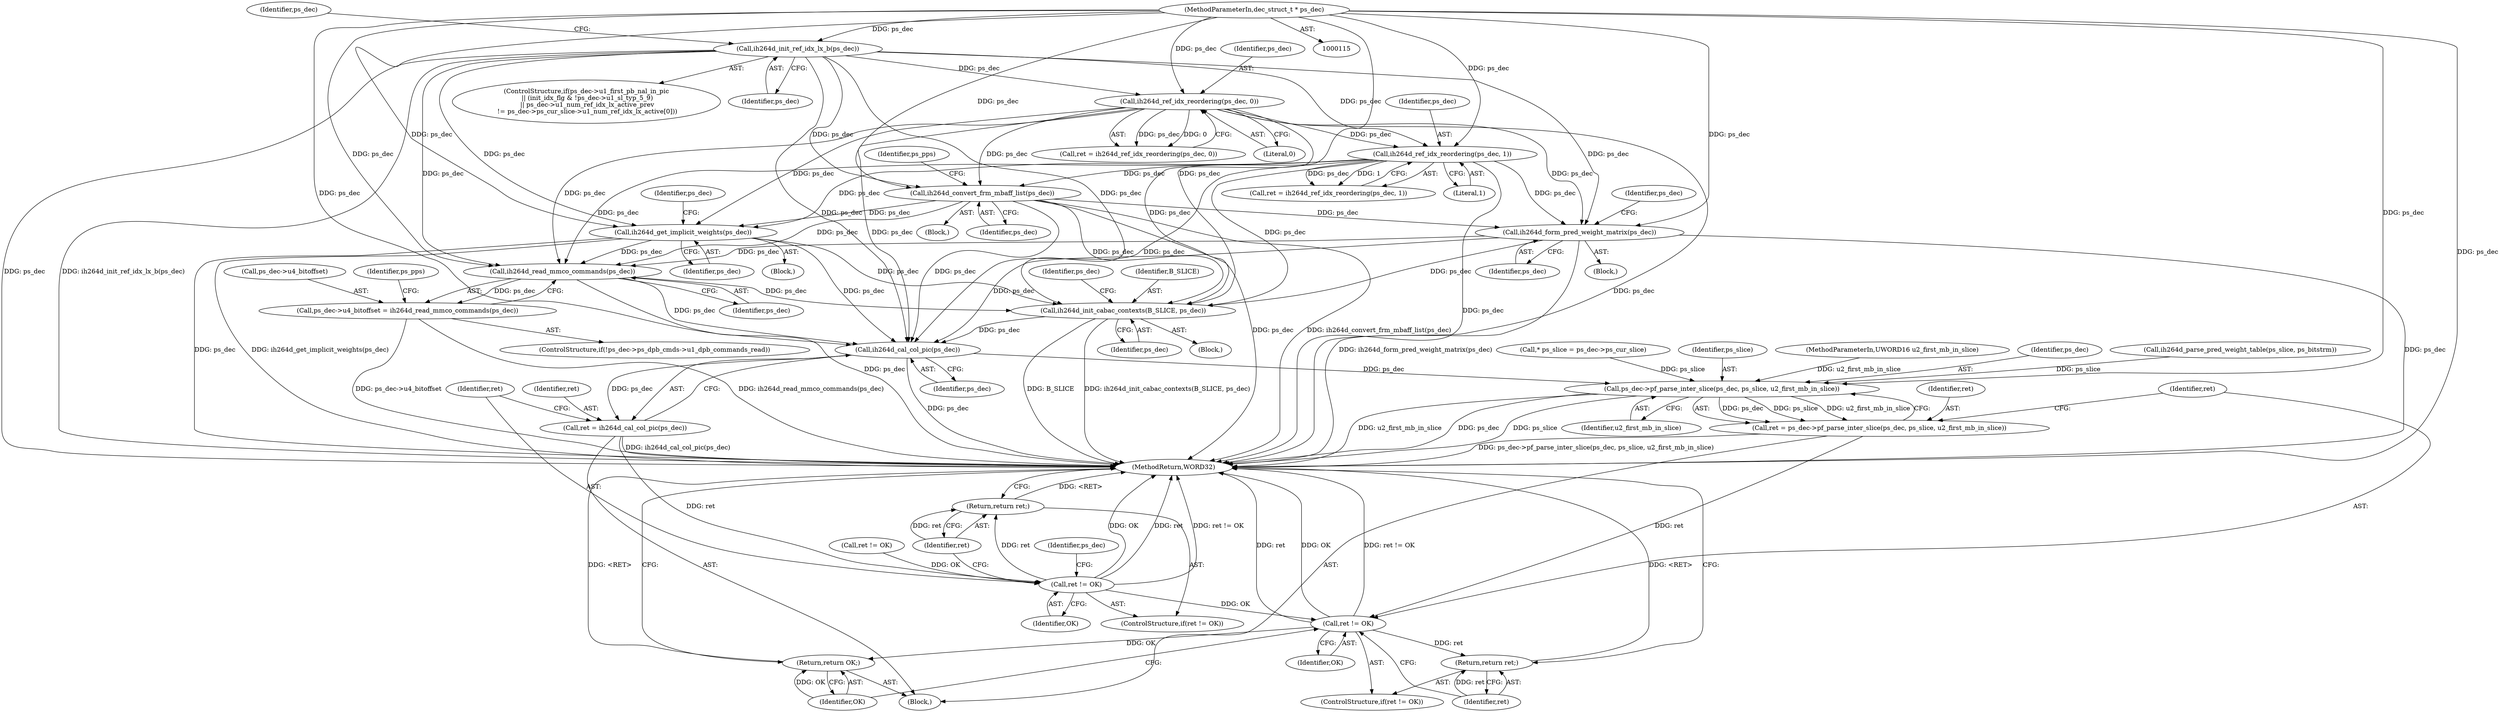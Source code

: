 digraph "0_Android_943323f1d9d3dd5c2634deb26cbe72343ca6b3db_0@API" {
"1000921" [label="(Call,ih264d_read_mmco_commands(ps_dec))"];
"1000454" [label="(Call,ih264d_ref_idx_reordering(ps_dec, 1))"];
"1000404" [label="(Call,ih264d_ref_idx_reordering(ps_dec, 0))"];
"1000352" [label="(Call,ih264d_init_ref_idx_lx_b(ps_dec))"];
"1000116" [label="(MethodParameterIn,dec_struct_t * ps_dec)"];
"1000882" [label="(Call,ih264d_get_implicit_weights(ps_dec))"];
"1000833" [label="(Call,ih264d_convert_frm_mbaff_list(ps_dec))"];
"1000853" [label="(Call,ih264d_form_pred_weight_matrix(ps_dec))"];
"1000917" [label="(Call,ps_dec->u4_bitoffset = ih264d_read_mmco_commands(ps_dec))"];
"1001139" [label="(Call,ih264d_init_cabac_contexts(B_SLICE, ps_dec))"];
"1001192" [label="(Call,ih264d_cal_col_pic(ps_dec))"];
"1001190" [label="(Call,ret = ih264d_cal_col_pic(ps_dec))"];
"1001195" [label="(Call,ret != OK)"];
"1001198" [label="(Return,return ret;)"];
"1001217" [label="(Call,ret != OK)"];
"1001220" [label="(Return,return ret;)"];
"1001222" [label="(Return,return OK;)"];
"1001212" [label="(Call,ps_dec->pf_parse_inter_slice(ps_dec, ps_slice, u2_first_mb_in_slice))"];
"1001210" [label="(Call,ret = ps_dec->pf_parse_inter_slice(ps_dec, ps_slice, u2_first_mb_in_slice))"];
"1000857" [label="(Identifier,ps_dec)"];
"1001202" [label="(Identifier,ps_dec)"];
"1001222" [label="(Return,return OK;)"];
"1000917" [label="(Call,ps_dec->u4_bitoffset = ih264d_read_mmco_commands(ps_dec))"];
"1001217" [label="(Call,ret != OK)"];
"1000841" [label="(Block,)"];
"1000921" [label="(Call,ih264d_read_mmco_commands(ps_dec))"];
"1000910" [label="(ControlStructure,if(!ps_dec->ps_dpb_cmds->u1_dpb_commands_read))"];
"1001193" [label="(Identifier,ps_dec)"];
"1001214" [label="(Identifier,ps_slice)"];
"1001220" [label="(Return,return ret;)"];
"1000834" [label="(Identifier,ps_dec)"];
"1000832" [label="(Block,)"];
"1000117" [label="(MethodParameterIn,UWORD16 u2_first_mb_in_slice)"];
"1001192" [label="(Call,ih264d_cal_col_pic(ps_dec))"];
"1000402" [label="(Call,ret = ih264d_ref_idx_reordering(ps_dec, 0))"];
"1001215" [label="(Identifier,u2_first_mb_in_slice)"];
"1000853" [label="(Call,ih264d_form_pred_weight_matrix(ps_dec))"];
"1001213" [label="(Identifier,ps_dec)"];
"1000918" [label="(Call,ps_dec->u4_bitoffset)"];
"1001191" [label="(Identifier,ret)"];
"1001141" [label="(Identifier,ps_dec)"];
"1001126" [label="(Block,)"];
"1001197" [label="(Identifier,OK)"];
"1001199" [label="(Identifier,ret)"];
"1000353" [label="(Identifier,ps_dec)"];
"1000357" [label="(Identifier,ps_dec)"];
"1000838" [label="(Identifier,ps_pps)"];
"1000406" [label="(Literal,0)"];
"1000454" [label="(Call,ih264d_ref_idx_reordering(ps_dec, 1))"];
"1001224" [label="(MethodReturn,WORD32)"];
"1000895" [label="(Identifier,ps_dec)"];
"1001196" [label="(Identifier,ret)"];
"1001195" [label="(Call,ret != OK)"];
"1000405" [label="(Identifier,ps_dec)"];
"1000882" [label="(Call,ih264d_get_implicit_weights(ps_dec))"];
"1001212" [label="(Call,ps_dec->pf_parse_inter_slice(ps_dec, ps_slice, u2_first_mb_in_slice))"];
"1000934" [label="(Identifier,ps_pps)"];
"1001223" [label="(Identifier,OK)"];
"1000404" [label="(Call,ih264d_ref_idx_reordering(ps_dec, 0))"];
"1000922" [label="(Identifier,ps_dec)"];
"1000854" [label="(Identifier,ps_dec)"];
"1001216" [label="(ControlStructure,if(ret != OK))"];
"1000116" [label="(MethodParameterIn,dec_struct_t * ps_dec)"];
"1001145" [label="(Identifier,ps_dec)"];
"1000352" [label="(Call,ih264d_init_ref_idx_lx_b(ps_dec))"];
"1000329" [label="(ControlStructure,if(ps_dec->u1_first_pb_nal_in_pic\n || (init_idx_flg & !ps_dec->u1_sl_typ_5_9)\n || ps_dec->u1_num_ref_idx_lx_active_prev\n != ps_dec->ps_cur_slice->u1_num_ref_idx_lx_active[0]))"];
"1001218" [label="(Identifier,ret)"];
"1000883" [label="(Identifier,ps_dec)"];
"1001190" [label="(Call,ret = ih264d_cal_col_pic(ps_dec))"];
"1000455" [label="(Identifier,ps_dec)"];
"1001139" [label="(Call,ih264d_init_cabac_contexts(B_SLICE, ps_dec))"];
"1000118" [label="(Block,)"];
"1001211" [label="(Identifier,ret)"];
"1000456" [label="(Literal,1)"];
"1001140" [label="(Identifier,B_SLICE)"];
"1001198" [label="(Return,return ret;)"];
"1000844" [label="(Call,ih264d_parse_pred_weight_table(ps_slice, ps_bitstrm))"];
"1000869" [label="(Block,)"];
"1000848" [label="(Call,ret != OK)"];
"1001221" [label="(Identifier,ret)"];
"1000833" [label="(Call,ih264d_convert_frm_mbaff_list(ps_dec))"];
"1000126" [label="(Call,* ps_slice = ps_dec->ps_cur_slice)"];
"1001210" [label="(Call,ret = ps_dec->pf_parse_inter_slice(ps_dec, ps_slice, u2_first_mb_in_slice))"];
"1001194" [label="(ControlStructure,if(ret != OK))"];
"1000452" [label="(Call,ret = ih264d_ref_idx_reordering(ps_dec, 1))"];
"1001219" [label="(Identifier,OK)"];
"1000921" -> "1000917"  [label="AST: "];
"1000921" -> "1000922"  [label="CFG: "];
"1000922" -> "1000921"  [label="AST: "];
"1000917" -> "1000921"  [label="CFG: "];
"1000921" -> "1001224"  [label="DDG: ps_dec"];
"1000921" -> "1000917"  [label="DDG: ps_dec"];
"1000454" -> "1000921"  [label="DDG: ps_dec"];
"1000882" -> "1000921"  [label="DDG: ps_dec"];
"1000352" -> "1000921"  [label="DDG: ps_dec"];
"1000853" -> "1000921"  [label="DDG: ps_dec"];
"1000404" -> "1000921"  [label="DDG: ps_dec"];
"1000833" -> "1000921"  [label="DDG: ps_dec"];
"1000116" -> "1000921"  [label="DDG: ps_dec"];
"1000921" -> "1001139"  [label="DDG: ps_dec"];
"1000921" -> "1001192"  [label="DDG: ps_dec"];
"1000454" -> "1000452"  [label="AST: "];
"1000454" -> "1000456"  [label="CFG: "];
"1000455" -> "1000454"  [label="AST: "];
"1000456" -> "1000454"  [label="AST: "];
"1000452" -> "1000454"  [label="CFG: "];
"1000454" -> "1001224"  [label="DDG: ps_dec"];
"1000454" -> "1000452"  [label="DDG: ps_dec"];
"1000454" -> "1000452"  [label="DDG: 1"];
"1000404" -> "1000454"  [label="DDG: ps_dec"];
"1000352" -> "1000454"  [label="DDG: ps_dec"];
"1000116" -> "1000454"  [label="DDG: ps_dec"];
"1000454" -> "1000833"  [label="DDG: ps_dec"];
"1000454" -> "1000853"  [label="DDG: ps_dec"];
"1000454" -> "1000882"  [label="DDG: ps_dec"];
"1000454" -> "1001139"  [label="DDG: ps_dec"];
"1000454" -> "1001192"  [label="DDG: ps_dec"];
"1000404" -> "1000402"  [label="AST: "];
"1000404" -> "1000406"  [label="CFG: "];
"1000405" -> "1000404"  [label="AST: "];
"1000406" -> "1000404"  [label="AST: "];
"1000402" -> "1000404"  [label="CFG: "];
"1000404" -> "1001224"  [label="DDG: ps_dec"];
"1000404" -> "1000402"  [label="DDG: ps_dec"];
"1000404" -> "1000402"  [label="DDG: 0"];
"1000352" -> "1000404"  [label="DDG: ps_dec"];
"1000116" -> "1000404"  [label="DDG: ps_dec"];
"1000404" -> "1000833"  [label="DDG: ps_dec"];
"1000404" -> "1000853"  [label="DDG: ps_dec"];
"1000404" -> "1000882"  [label="DDG: ps_dec"];
"1000404" -> "1001139"  [label="DDG: ps_dec"];
"1000404" -> "1001192"  [label="DDG: ps_dec"];
"1000352" -> "1000329"  [label="AST: "];
"1000352" -> "1000353"  [label="CFG: "];
"1000353" -> "1000352"  [label="AST: "];
"1000357" -> "1000352"  [label="CFG: "];
"1000352" -> "1001224"  [label="DDG: ps_dec"];
"1000352" -> "1001224"  [label="DDG: ih264d_init_ref_idx_lx_b(ps_dec)"];
"1000116" -> "1000352"  [label="DDG: ps_dec"];
"1000352" -> "1000833"  [label="DDG: ps_dec"];
"1000352" -> "1000853"  [label="DDG: ps_dec"];
"1000352" -> "1000882"  [label="DDG: ps_dec"];
"1000352" -> "1001139"  [label="DDG: ps_dec"];
"1000352" -> "1001192"  [label="DDG: ps_dec"];
"1000116" -> "1000115"  [label="AST: "];
"1000116" -> "1001224"  [label="DDG: ps_dec"];
"1000116" -> "1000833"  [label="DDG: ps_dec"];
"1000116" -> "1000853"  [label="DDG: ps_dec"];
"1000116" -> "1000882"  [label="DDG: ps_dec"];
"1000116" -> "1001139"  [label="DDG: ps_dec"];
"1000116" -> "1001192"  [label="DDG: ps_dec"];
"1000116" -> "1001212"  [label="DDG: ps_dec"];
"1000882" -> "1000869"  [label="AST: "];
"1000882" -> "1000883"  [label="CFG: "];
"1000883" -> "1000882"  [label="AST: "];
"1000895" -> "1000882"  [label="CFG: "];
"1000882" -> "1001224"  [label="DDG: ps_dec"];
"1000882" -> "1001224"  [label="DDG: ih264d_get_implicit_weights(ps_dec)"];
"1000833" -> "1000882"  [label="DDG: ps_dec"];
"1000882" -> "1001139"  [label="DDG: ps_dec"];
"1000882" -> "1001192"  [label="DDG: ps_dec"];
"1000833" -> "1000832"  [label="AST: "];
"1000833" -> "1000834"  [label="CFG: "];
"1000834" -> "1000833"  [label="AST: "];
"1000838" -> "1000833"  [label="CFG: "];
"1000833" -> "1001224"  [label="DDG: ps_dec"];
"1000833" -> "1001224"  [label="DDG: ih264d_convert_frm_mbaff_list(ps_dec)"];
"1000833" -> "1000853"  [label="DDG: ps_dec"];
"1000833" -> "1001139"  [label="DDG: ps_dec"];
"1000833" -> "1001192"  [label="DDG: ps_dec"];
"1000853" -> "1000841"  [label="AST: "];
"1000853" -> "1000854"  [label="CFG: "];
"1000854" -> "1000853"  [label="AST: "];
"1000857" -> "1000853"  [label="CFG: "];
"1000853" -> "1001224"  [label="DDG: ih264d_form_pred_weight_matrix(ps_dec)"];
"1000853" -> "1001224"  [label="DDG: ps_dec"];
"1000853" -> "1001139"  [label="DDG: ps_dec"];
"1000853" -> "1001192"  [label="DDG: ps_dec"];
"1000917" -> "1000910"  [label="AST: "];
"1000918" -> "1000917"  [label="AST: "];
"1000934" -> "1000917"  [label="CFG: "];
"1000917" -> "1001224"  [label="DDG: ps_dec->u4_bitoffset"];
"1000917" -> "1001224"  [label="DDG: ih264d_read_mmco_commands(ps_dec)"];
"1001139" -> "1001126"  [label="AST: "];
"1001139" -> "1001141"  [label="CFG: "];
"1001140" -> "1001139"  [label="AST: "];
"1001141" -> "1001139"  [label="AST: "];
"1001145" -> "1001139"  [label="CFG: "];
"1001139" -> "1001224"  [label="DDG: B_SLICE"];
"1001139" -> "1001224"  [label="DDG: ih264d_init_cabac_contexts(B_SLICE, ps_dec)"];
"1001139" -> "1001192"  [label="DDG: ps_dec"];
"1001192" -> "1001190"  [label="AST: "];
"1001192" -> "1001193"  [label="CFG: "];
"1001193" -> "1001192"  [label="AST: "];
"1001190" -> "1001192"  [label="CFG: "];
"1001192" -> "1001224"  [label="DDG: ps_dec"];
"1001192" -> "1001190"  [label="DDG: ps_dec"];
"1001192" -> "1001212"  [label="DDG: ps_dec"];
"1001190" -> "1000118"  [label="AST: "];
"1001191" -> "1001190"  [label="AST: "];
"1001196" -> "1001190"  [label="CFG: "];
"1001190" -> "1001224"  [label="DDG: ih264d_cal_col_pic(ps_dec)"];
"1001190" -> "1001195"  [label="DDG: ret"];
"1001195" -> "1001194"  [label="AST: "];
"1001195" -> "1001197"  [label="CFG: "];
"1001196" -> "1001195"  [label="AST: "];
"1001197" -> "1001195"  [label="AST: "];
"1001199" -> "1001195"  [label="CFG: "];
"1001202" -> "1001195"  [label="CFG: "];
"1001195" -> "1001224"  [label="DDG: OK"];
"1001195" -> "1001224"  [label="DDG: ret"];
"1001195" -> "1001224"  [label="DDG: ret != OK"];
"1000848" -> "1001195"  [label="DDG: OK"];
"1001195" -> "1001198"  [label="DDG: ret"];
"1001195" -> "1001217"  [label="DDG: OK"];
"1001198" -> "1001194"  [label="AST: "];
"1001198" -> "1001199"  [label="CFG: "];
"1001199" -> "1001198"  [label="AST: "];
"1001224" -> "1001198"  [label="CFG: "];
"1001198" -> "1001224"  [label="DDG: <RET>"];
"1001199" -> "1001198"  [label="DDG: ret"];
"1001217" -> "1001216"  [label="AST: "];
"1001217" -> "1001219"  [label="CFG: "];
"1001218" -> "1001217"  [label="AST: "];
"1001219" -> "1001217"  [label="AST: "];
"1001221" -> "1001217"  [label="CFG: "];
"1001223" -> "1001217"  [label="CFG: "];
"1001217" -> "1001224"  [label="DDG: ret"];
"1001217" -> "1001224"  [label="DDG: OK"];
"1001217" -> "1001224"  [label="DDG: ret != OK"];
"1001210" -> "1001217"  [label="DDG: ret"];
"1001217" -> "1001220"  [label="DDG: ret"];
"1001217" -> "1001222"  [label="DDG: OK"];
"1001220" -> "1001216"  [label="AST: "];
"1001220" -> "1001221"  [label="CFG: "];
"1001221" -> "1001220"  [label="AST: "];
"1001224" -> "1001220"  [label="CFG: "];
"1001220" -> "1001224"  [label="DDG: <RET>"];
"1001221" -> "1001220"  [label="DDG: ret"];
"1001222" -> "1000118"  [label="AST: "];
"1001222" -> "1001223"  [label="CFG: "];
"1001223" -> "1001222"  [label="AST: "];
"1001224" -> "1001222"  [label="CFG: "];
"1001222" -> "1001224"  [label="DDG: <RET>"];
"1001223" -> "1001222"  [label="DDG: OK"];
"1001212" -> "1001210"  [label="AST: "];
"1001212" -> "1001215"  [label="CFG: "];
"1001213" -> "1001212"  [label="AST: "];
"1001214" -> "1001212"  [label="AST: "];
"1001215" -> "1001212"  [label="AST: "];
"1001210" -> "1001212"  [label="CFG: "];
"1001212" -> "1001224"  [label="DDG: u2_first_mb_in_slice"];
"1001212" -> "1001224"  [label="DDG: ps_dec"];
"1001212" -> "1001224"  [label="DDG: ps_slice"];
"1001212" -> "1001210"  [label="DDG: ps_dec"];
"1001212" -> "1001210"  [label="DDG: ps_slice"];
"1001212" -> "1001210"  [label="DDG: u2_first_mb_in_slice"];
"1000126" -> "1001212"  [label="DDG: ps_slice"];
"1000844" -> "1001212"  [label="DDG: ps_slice"];
"1000117" -> "1001212"  [label="DDG: u2_first_mb_in_slice"];
"1001210" -> "1000118"  [label="AST: "];
"1001211" -> "1001210"  [label="AST: "];
"1001218" -> "1001210"  [label="CFG: "];
"1001210" -> "1001224"  [label="DDG: ps_dec->pf_parse_inter_slice(ps_dec, ps_slice, u2_first_mb_in_slice)"];
}
